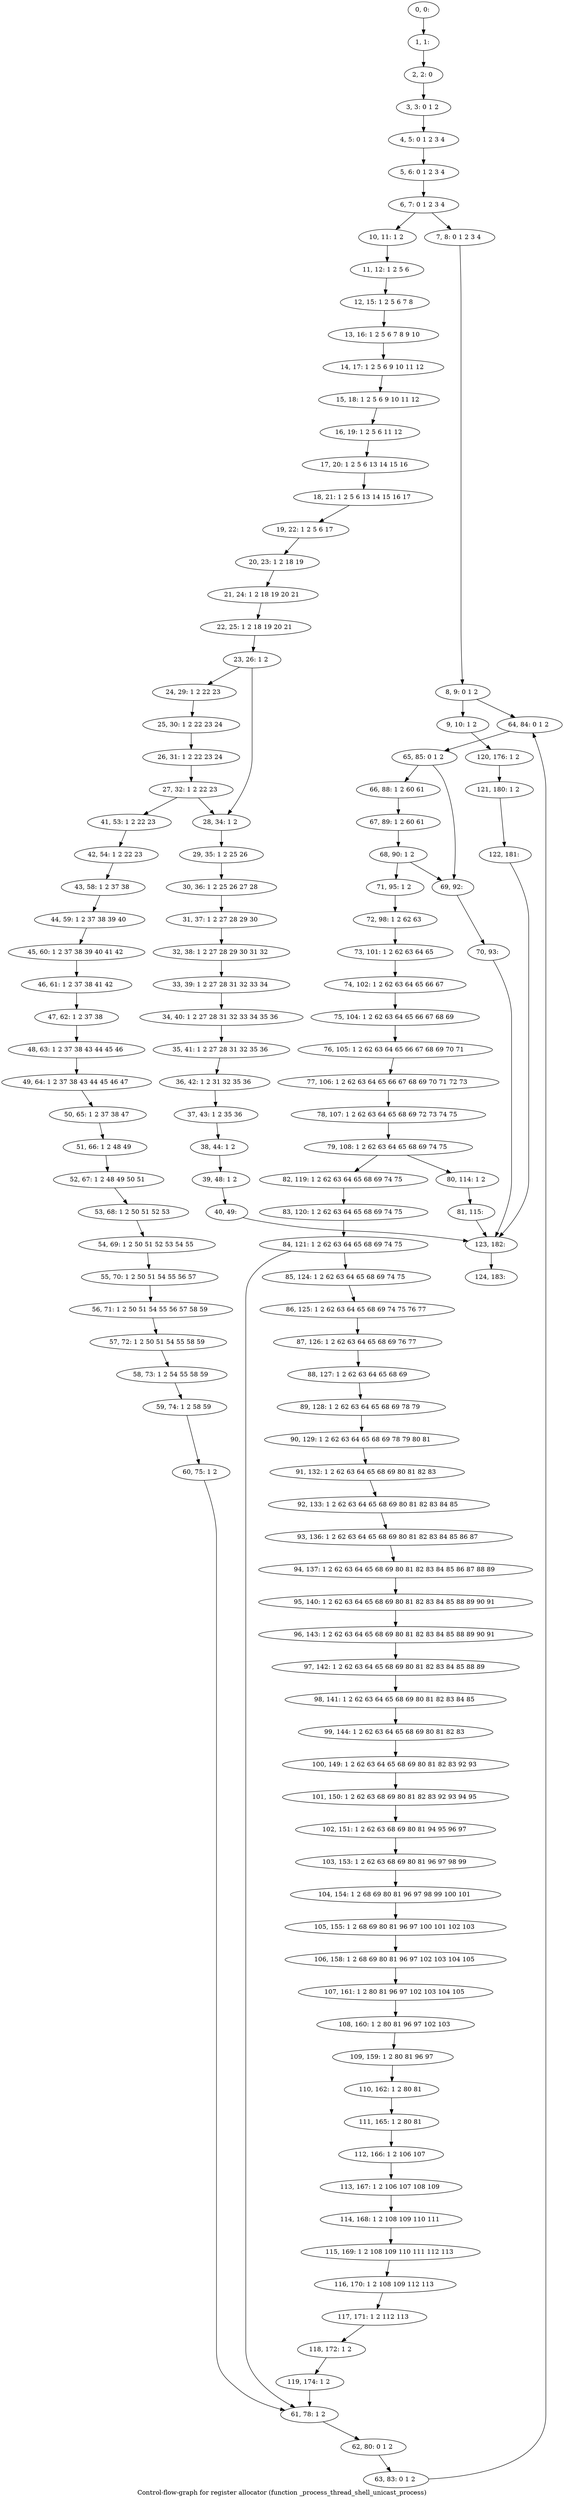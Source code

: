 digraph G {
graph [label="Control-flow-graph for register allocator (function _process_thread_shell_unicast_process)"]
0[label="0, 0: "];
1[label="1, 1: "];
2[label="2, 2: 0 "];
3[label="3, 3: 0 1 2 "];
4[label="4, 5: 0 1 2 3 4 "];
5[label="5, 6: 0 1 2 3 4 "];
6[label="6, 7: 0 1 2 3 4 "];
7[label="7, 8: 0 1 2 3 4 "];
8[label="8, 9: 0 1 2 "];
9[label="9, 10: 1 2 "];
10[label="10, 11: 1 2 "];
11[label="11, 12: 1 2 5 6 "];
12[label="12, 15: 1 2 5 6 7 8 "];
13[label="13, 16: 1 2 5 6 7 8 9 10 "];
14[label="14, 17: 1 2 5 6 9 10 11 12 "];
15[label="15, 18: 1 2 5 6 9 10 11 12 "];
16[label="16, 19: 1 2 5 6 11 12 "];
17[label="17, 20: 1 2 5 6 13 14 15 16 "];
18[label="18, 21: 1 2 5 6 13 14 15 16 17 "];
19[label="19, 22: 1 2 5 6 17 "];
20[label="20, 23: 1 2 18 19 "];
21[label="21, 24: 1 2 18 19 20 21 "];
22[label="22, 25: 1 2 18 19 20 21 "];
23[label="23, 26: 1 2 "];
24[label="24, 29: 1 2 22 23 "];
25[label="25, 30: 1 2 22 23 24 "];
26[label="26, 31: 1 2 22 23 24 "];
27[label="27, 32: 1 2 22 23 "];
28[label="28, 34: 1 2 "];
29[label="29, 35: 1 2 25 26 "];
30[label="30, 36: 1 2 25 26 27 28 "];
31[label="31, 37: 1 2 27 28 29 30 "];
32[label="32, 38: 1 2 27 28 29 30 31 32 "];
33[label="33, 39: 1 2 27 28 31 32 33 34 "];
34[label="34, 40: 1 2 27 28 31 32 33 34 35 36 "];
35[label="35, 41: 1 2 27 28 31 32 35 36 "];
36[label="36, 42: 1 2 31 32 35 36 "];
37[label="37, 43: 1 2 35 36 "];
38[label="38, 44: 1 2 "];
39[label="39, 48: 1 2 "];
40[label="40, 49: "];
41[label="41, 53: 1 2 22 23 "];
42[label="42, 54: 1 2 22 23 "];
43[label="43, 58: 1 2 37 38 "];
44[label="44, 59: 1 2 37 38 39 40 "];
45[label="45, 60: 1 2 37 38 39 40 41 42 "];
46[label="46, 61: 1 2 37 38 41 42 "];
47[label="47, 62: 1 2 37 38 "];
48[label="48, 63: 1 2 37 38 43 44 45 46 "];
49[label="49, 64: 1 2 37 38 43 44 45 46 47 "];
50[label="50, 65: 1 2 37 38 47 "];
51[label="51, 66: 1 2 48 49 "];
52[label="52, 67: 1 2 48 49 50 51 "];
53[label="53, 68: 1 2 50 51 52 53 "];
54[label="54, 69: 1 2 50 51 52 53 54 55 "];
55[label="55, 70: 1 2 50 51 54 55 56 57 "];
56[label="56, 71: 1 2 50 51 54 55 56 57 58 59 "];
57[label="57, 72: 1 2 50 51 54 55 58 59 "];
58[label="58, 73: 1 2 54 55 58 59 "];
59[label="59, 74: 1 2 58 59 "];
60[label="60, 75: 1 2 "];
61[label="61, 78: 1 2 "];
62[label="62, 80: 0 1 2 "];
63[label="63, 83: 0 1 2 "];
64[label="64, 84: 0 1 2 "];
65[label="65, 85: 0 1 2 "];
66[label="66, 88: 1 2 60 61 "];
67[label="67, 89: 1 2 60 61 "];
68[label="68, 90: 1 2 "];
69[label="69, 92: "];
70[label="70, 93: "];
71[label="71, 95: 1 2 "];
72[label="72, 98: 1 2 62 63 "];
73[label="73, 101: 1 2 62 63 64 65 "];
74[label="74, 102: 1 2 62 63 64 65 66 67 "];
75[label="75, 104: 1 2 62 63 64 65 66 67 68 69 "];
76[label="76, 105: 1 2 62 63 64 65 66 67 68 69 70 71 "];
77[label="77, 106: 1 2 62 63 64 65 66 67 68 69 70 71 72 73 "];
78[label="78, 107: 1 2 62 63 64 65 68 69 72 73 74 75 "];
79[label="79, 108: 1 2 62 63 64 65 68 69 74 75 "];
80[label="80, 114: 1 2 "];
81[label="81, 115: "];
82[label="82, 119: 1 2 62 63 64 65 68 69 74 75 "];
83[label="83, 120: 1 2 62 63 64 65 68 69 74 75 "];
84[label="84, 121: 1 2 62 63 64 65 68 69 74 75 "];
85[label="85, 124: 1 2 62 63 64 65 68 69 74 75 "];
86[label="86, 125: 1 2 62 63 64 65 68 69 74 75 76 77 "];
87[label="87, 126: 1 2 62 63 64 65 68 69 76 77 "];
88[label="88, 127: 1 2 62 63 64 65 68 69 "];
89[label="89, 128: 1 2 62 63 64 65 68 69 78 79 "];
90[label="90, 129: 1 2 62 63 64 65 68 69 78 79 80 81 "];
91[label="91, 132: 1 2 62 63 64 65 68 69 80 81 82 83 "];
92[label="92, 133: 1 2 62 63 64 65 68 69 80 81 82 83 84 85 "];
93[label="93, 136: 1 2 62 63 64 65 68 69 80 81 82 83 84 85 86 87 "];
94[label="94, 137: 1 2 62 63 64 65 68 69 80 81 82 83 84 85 86 87 88 89 "];
95[label="95, 140: 1 2 62 63 64 65 68 69 80 81 82 83 84 85 88 89 90 91 "];
96[label="96, 143: 1 2 62 63 64 65 68 69 80 81 82 83 84 85 88 89 90 91 "];
97[label="97, 142: 1 2 62 63 64 65 68 69 80 81 82 83 84 85 88 89 "];
98[label="98, 141: 1 2 62 63 64 65 68 69 80 81 82 83 84 85 "];
99[label="99, 144: 1 2 62 63 64 65 68 69 80 81 82 83 "];
100[label="100, 149: 1 2 62 63 64 65 68 69 80 81 82 83 92 93 "];
101[label="101, 150: 1 2 62 63 68 69 80 81 82 83 92 93 94 95 "];
102[label="102, 151: 1 2 62 63 68 69 80 81 94 95 96 97 "];
103[label="103, 153: 1 2 62 63 68 69 80 81 96 97 98 99 "];
104[label="104, 154: 1 2 68 69 80 81 96 97 98 99 100 101 "];
105[label="105, 155: 1 2 68 69 80 81 96 97 100 101 102 103 "];
106[label="106, 158: 1 2 68 69 80 81 96 97 102 103 104 105 "];
107[label="107, 161: 1 2 80 81 96 97 102 103 104 105 "];
108[label="108, 160: 1 2 80 81 96 97 102 103 "];
109[label="109, 159: 1 2 80 81 96 97 "];
110[label="110, 162: 1 2 80 81 "];
111[label="111, 165: 1 2 80 81 "];
112[label="112, 166: 1 2 106 107 "];
113[label="113, 167: 1 2 106 107 108 109 "];
114[label="114, 168: 1 2 108 109 110 111 "];
115[label="115, 169: 1 2 108 109 110 111 112 113 "];
116[label="116, 170: 1 2 108 109 112 113 "];
117[label="117, 171: 1 2 112 113 "];
118[label="118, 172: 1 2 "];
119[label="119, 174: 1 2 "];
120[label="120, 176: 1 2 "];
121[label="121, 180: 1 2 "];
122[label="122, 181: "];
123[label="123, 182: "];
124[label="124, 183: "];
0->1 ;
1->2 ;
2->3 ;
3->4 ;
4->5 ;
5->6 ;
6->7 ;
6->10 ;
7->8 ;
8->9 ;
8->64 ;
9->120 ;
10->11 ;
11->12 ;
12->13 ;
13->14 ;
14->15 ;
15->16 ;
16->17 ;
17->18 ;
18->19 ;
19->20 ;
20->21 ;
21->22 ;
22->23 ;
23->24 ;
23->28 ;
24->25 ;
25->26 ;
26->27 ;
27->28 ;
27->41 ;
28->29 ;
29->30 ;
30->31 ;
31->32 ;
32->33 ;
33->34 ;
34->35 ;
35->36 ;
36->37 ;
37->38 ;
38->39 ;
39->40 ;
40->123 ;
41->42 ;
42->43 ;
43->44 ;
44->45 ;
45->46 ;
46->47 ;
47->48 ;
48->49 ;
49->50 ;
50->51 ;
51->52 ;
52->53 ;
53->54 ;
54->55 ;
55->56 ;
56->57 ;
57->58 ;
58->59 ;
59->60 ;
60->61 ;
61->62 ;
62->63 ;
63->64 ;
64->65 ;
65->66 ;
65->69 ;
66->67 ;
67->68 ;
68->69 ;
68->71 ;
69->70 ;
70->123 ;
71->72 ;
72->73 ;
73->74 ;
74->75 ;
75->76 ;
76->77 ;
77->78 ;
78->79 ;
79->80 ;
79->82 ;
80->81 ;
81->123 ;
82->83 ;
83->84 ;
84->85 ;
84->61 ;
85->86 ;
86->87 ;
87->88 ;
88->89 ;
89->90 ;
90->91 ;
91->92 ;
92->93 ;
93->94 ;
94->95 ;
95->96 ;
96->97 ;
97->98 ;
98->99 ;
99->100 ;
100->101 ;
101->102 ;
102->103 ;
103->104 ;
104->105 ;
105->106 ;
106->107 ;
107->108 ;
108->109 ;
109->110 ;
110->111 ;
111->112 ;
112->113 ;
113->114 ;
114->115 ;
115->116 ;
116->117 ;
117->118 ;
118->119 ;
119->61 ;
120->121 ;
121->122 ;
122->123 ;
123->124 ;
}
